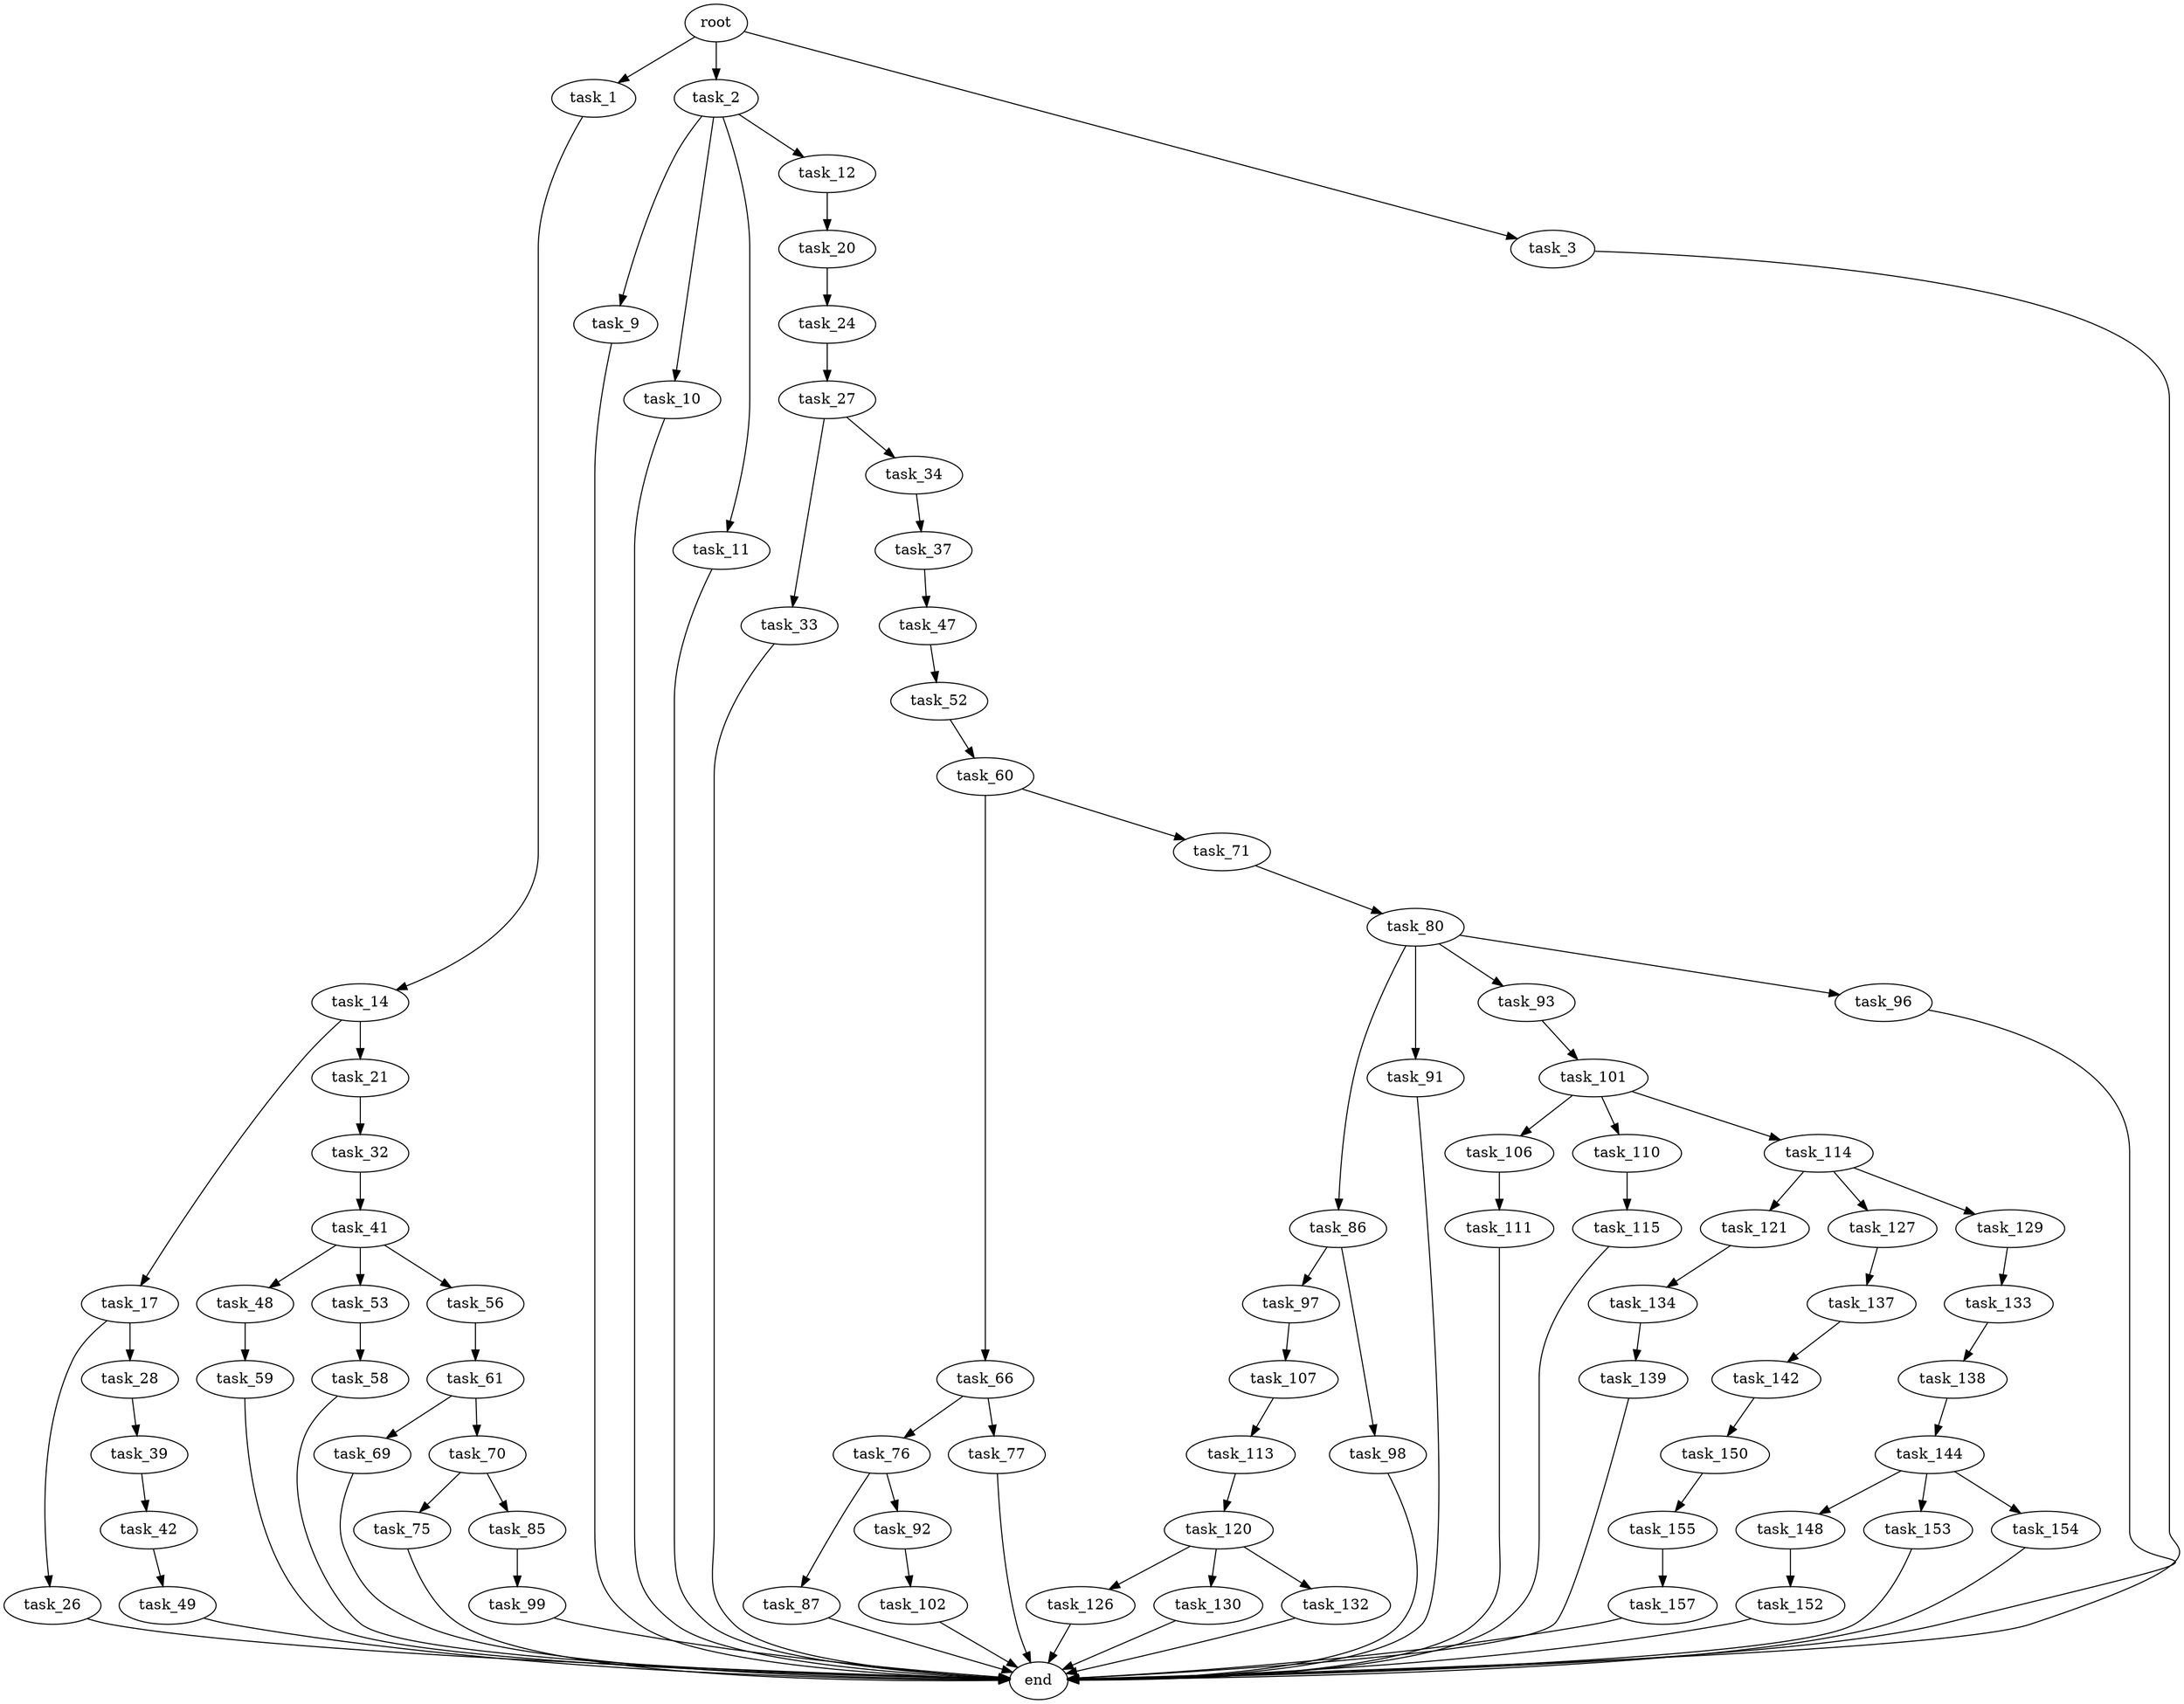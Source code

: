 digraph G {
  root [size="0.000000"];
  task_1 [size="549755813888.000000"];
  task_2 [size="1838378136.000000"];
  task_3 [size="704717882738.000000"];
  task_9 [size="460268809397.000000"];
  task_10 [size="4137811834.000000"];
  task_11 [size="134217728000.000000"];
  task_12 [size="20654225405.000000"];
  task_14 [size="37930538555.000000"];
  task_17 [size="1068323358.000000"];
  task_20 [size="68719476736.000000"];
  task_21 [size="1385409099.000000"];
  task_24 [size="25490571517.000000"];
  task_26 [size="26690582132.000000"];
  task_27 [size="33753240965.000000"];
  task_28 [size="5486788852.000000"];
  task_32 [size="33698874063.000000"];
  task_33 [size="231928233984.000000"];
  task_34 [size="549755813888.000000"];
  task_37 [size="28991029248.000000"];
  task_39 [size="782757789696.000000"];
  task_41 [size="2800192172.000000"];
  task_42 [size="1152943100668.000000"];
  task_47 [size="42083302071.000000"];
  task_48 [size="17481198846.000000"];
  task_49 [size="59434663551.000000"];
  task_52 [size="37203494892.000000"];
  task_53 [size="997372211.000000"];
  task_56 [size="18396936168.000000"];
  task_58 [size="24042559120.000000"];
  task_59 [size="77883921272.000000"];
  task_60 [size="27643088619.000000"];
  task_61 [size="12288388703.000000"];
  task_66 [size="368293445632.000000"];
  task_69 [size="11211950652.000000"];
  task_70 [size="8589934592.000000"];
  task_71 [size="68719476736.000000"];
  task_75 [size="18120057680.000000"];
  task_76 [size="6307551516.000000"];
  task_77 [size="33806708265.000000"];
  task_80 [size="1073741824000.000000"];
  task_85 [size="37506499635.000000"];
  task_86 [size="129217225709.000000"];
  task_87 [size="1073741824000.000000"];
  task_91 [size="368293445632.000000"];
  task_92 [size="22016770675.000000"];
  task_93 [size="11315887055.000000"];
  task_96 [size="29824823687.000000"];
  task_97 [size="38572494574.000000"];
  task_98 [size="28991029248.000000"];
  task_99 [size="4828161322.000000"];
  task_101 [size="28991029248.000000"];
  task_102 [size="89181312398.000000"];
  task_106 [size="10965483871.000000"];
  task_107 [size="1787562420.000000"];
  task_110 [size="16112557121.000000"];
  task_111 [size="17326247380.000000"];
  task_113 [size="203740318982.000000"];
  task_114 [size="8589934592.000000"];
  task_115 [size="4237594663.000000"];
  task_120 [size="16452698826.000000"];
  task_121 [size="184790566578.000000"];
  task_126 [size="17834318784.000000"];
  task_127 [size="68719476736.000000"];
  task_129 [size="483025805387.000000"];
  task_130 [size="8589934592.000000"];
  task_132 [size="231928233984.000000"];
  task_133 [size="12599115848.000000"];
  task_134 [size="24140912937.000000"];
  task_137 [size="1600864971.000000"];
  task_138 [size="318880491279.000000"];
  task_139 [size="2106737188.000000"];
  task_142 [size="470614805279.000000"];
  task_144 [size="11480163511.000000"];
  task_148 [size="549755813888.000000"];
  task_150 [size="235984515510.000000"];
  task_152 [size="368293445632.000000"];
  task_153 [size="72601289870.000000"];
  task_154 [size="368293445632.000000"];
  task_155 [size="1928659613.000000"];
  task_157 [size="134217728000.000000"];
  end [size="0.000000"];

  root -> task_1 [size="1.000000"];
  root -> task_2 [size="1.000000"];
  root -> task_3 [size="1.000000"];
  task_1 -> task_14 [size="536870912.000000"];
  task_2 -> task_9 [size="33554432.000000"];
  task_2 -> task_10 [size="33554432.000000"];
  task_2 -> task_11 [size="33554432.000000"];
  task_2 -> task_12 [size="33554432.000000"];
  task_3 -> end [size="1.000000"];
  task_9 -> end [size="1.000000"];
  task_10 -> end [size="1.000000"];
  task_11 -> end [size="1.000000"];
  task_12 -> task_20 [size="33554432.000000"];
  task_14 -> task_17 [size="679477248.000000"];
  task_14 -> task_21 [size="679477248.000000"];
  task_17 -> task_26 [size="33554432.000000"];
  task_17 -> task_28 [size="33554432.000000"];
  task_20 -> task_24 [size="134217728.000000"];
  task_21 -> task_32 [size="75497472.000000"];
  task_24 -> task_27 [size="838860800.000000"];
  task_26 -> end [size="1.000000"];
  task_27 -> task_33 [size="679477248.000000"];
  task_27 -> task_34 [size="679477248.000000"];
  task_28 -> task_39 [size="209715200.000000"];
  task_32 -> task_41 [size="33554432.000000"];
  task_33 -> end [size="1.000000"];
  task_34 -> task_37 [size="536870912.000000"];
  task_37 -> task_47 [size="75497472.000000"];
  task_39 -> task_42 [size="679477248.000000"];
  task_41 -> task_48 [size="209715200.000000"];
  task_41 -> task_53 [size="209715200.000000"];
  task_41 -> task_56 [size="209715200.000000"];
  task_42 -> task_49 [size="838860800.000000"];
  task_47 -> task_52 [size="679477248.000000"];
  task_48 -> task_59 [size="301989888.000000"];
  task_49 -> end [size="1.000000"];
  task_52 -> task_60 [size="838860800.000000"];
  task_53 -> task_58 [size="33554432.000000"];
  task_56 -> task_61 [size="301989888.000000"];
  task_58 -> end [size="1.000000"];
  task_59 -> end [size="1.000000"];
  task_60 -> task_66 [size="679477248.000000"];
  task_60 -> task_71 [size="679477248.000000"];
  task_61 -> task_69 [size="536870912.000000"];
  task_61 -> task_70 [size="536870912.000000"];
  task_66 -> task_76 [size="411041792.000000"];
  task_66 -> task_77 [size="411041792.000000"];
  task_69 -> end [size="1.000000"];
  task_70 -> task_75 [size="33554432.000000"];
  task_70 -> task_85 [size="33554432.000000"];
  task_71 -> task_80 [size="134217728.000000"];
  task_75 -> end [size="1.000000"];
  task_76 -> task_87 [size="209715200.000000"];
  task_76 -> task_92 [size="209715200.000000"];
  task_77 -> end [size="1.000000"];
  task_80 -> task_86 [size="838860800.000000"];
  task_80 -> task_91 [size="838860800.000000"];
  task_80 -> task_93 [size="838860800.000000"];
  task_80 -> task_96 [size="838860800.000000"];
  task_85 -> task_99 [size="838860800.000000"];
  task_86 -> task_97 [size="411041792.000000"];
  task_86 -> task_98 [size="411041792.000000"];
  task_87 -> end [size="1.000000"];
  task_91 -> end [size="1.000000"];
  task_92 -> task_102 [size="679477248.000000"];
  task_93 -> task_101 [size="301989888.000000"];
  task_96 -> end [size="1.000000"];
  task_97 -> task_107 [size="838860800.000000"];
  task_98 -> end [size="1.000000"];
  task_99 -> end [size="1.000000"];
  task_101 -> task_106 [size="75497472.000000"];
  task_101 -> task_110 [size="75497472.000000"];
  task_101 -> task_114 [size="75497472.000000"];
  task_102 -> end [size="1.000000"];
  task_106 -> task_111 [size="411041792.000000"];
  task_107 -> task_113 [size="33554432.000000"];
  task_110 -> task_115 [size="838860800.000000"];
  task_111 -> end [size="1.000000"];
  task_113 -> task_120 [size="301989888.000000"];
  task_114 -> task_121 [size="33554432.000000"];
  task_114 -> task_127 [size="33554432.000000"];
  task_114 -> task_129 [size="33554432.000000"];
  task_115 -> end [size="1.000000"];
  task_120 -> task_126 [size="301989888.000000"];
  task_120 -> task_130 [size="301989888.000000"];
  task_120 -> task_132 [size="301989888.000000"];
  task_121 -> task_134 [size="134217728.000000"];
  task_126 -> end [size="1.000000"];
  task_127 -> task_137 [size="134217728.000000"];
  task_129 -> task_133 [size="301989888.000000"];
  task_130 -> end [size="1.000000"];
  task_132 -> end [size="1.000000"];
  task_133 -> task_138 [size="33554432.000000"];
  task_134 -> task_139 [size="33554432.000000"];
  task_137 -> task_142 [size="75497472.000000"];
  task_138 -> task_144 [size="209715200.000000"];
  task_139 -> end [size="1.000000"];
  task_142 -> task_150 [size="838860800.000000"];
  task_144 -> task_148 [size="301989888.000000"];
  task_144 -> task_153 [size="301989888.000000"];
  task_144 -> task_154 [size="301989888.000000"];
  task_148 -> task_152 [size="536870912.000000"];
  task_150 -> task_155 [size="301989888.000000"];
  task_152 -> end [size="1.000000"];
  task_153 -> end [size="1.000000"];
  task_154 -> end [size="1.000000"];
  task_155 -> task_157 [size="209715200.000000"];
  task_157 -> end [size="1.000000"];
}
